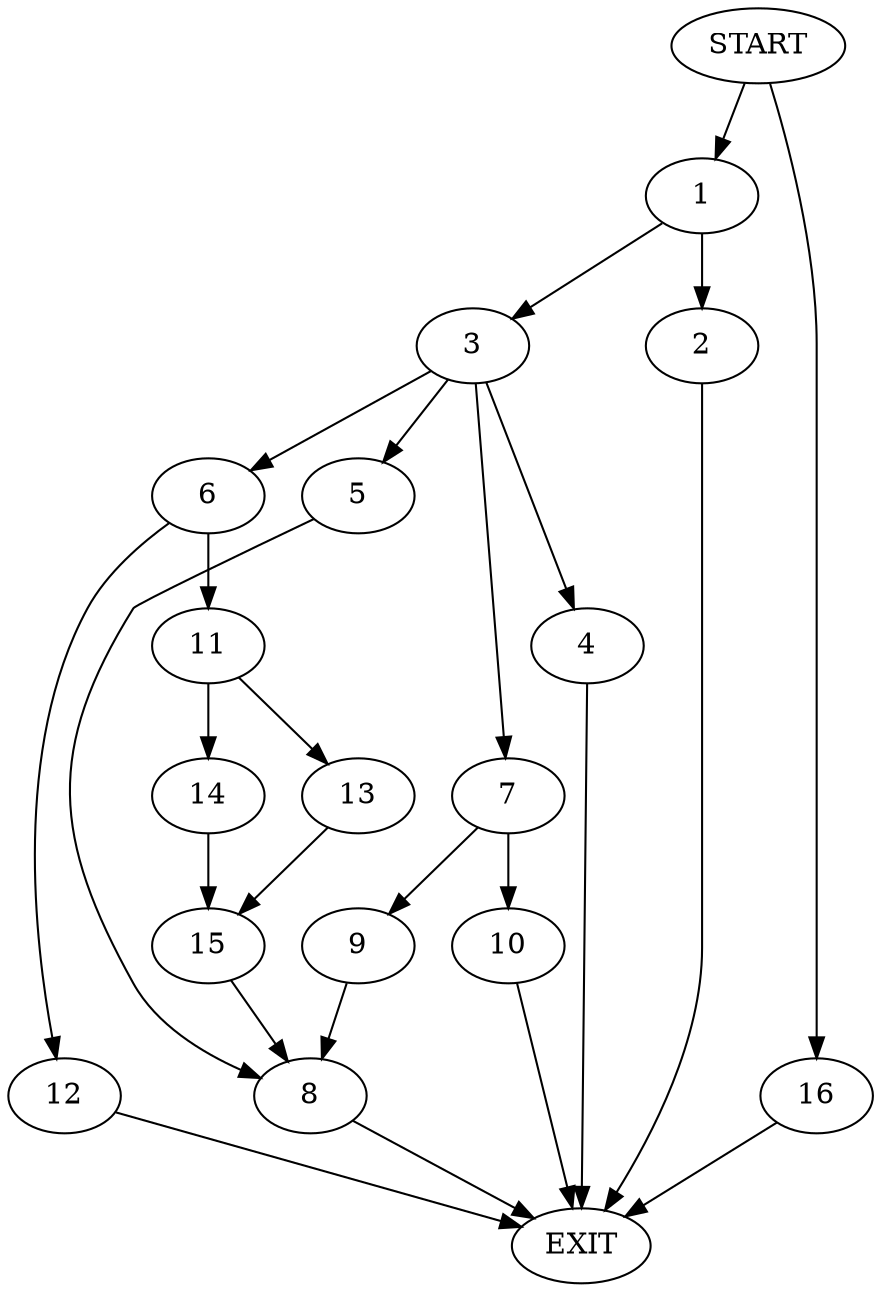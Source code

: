 digraph {
0 [label="START"]
17 [label="EXIT"]
0 -> 1
1 -> 2
1 -> 3
2 -> 17
3 -> 4
3 -> 5
3 -> 6
3 -> 7
4 -> 17
5 -> 8
7 -> 9
7 -> 10
6 -> 11
6 -> 12
11 -> 13
11 -> 14
12 -> 17
14 -> 15
13 -> 15
15 -> 8
8 -> 17
0 -> 16
16 -> 17
10 -> 17
9 -> 8
}
